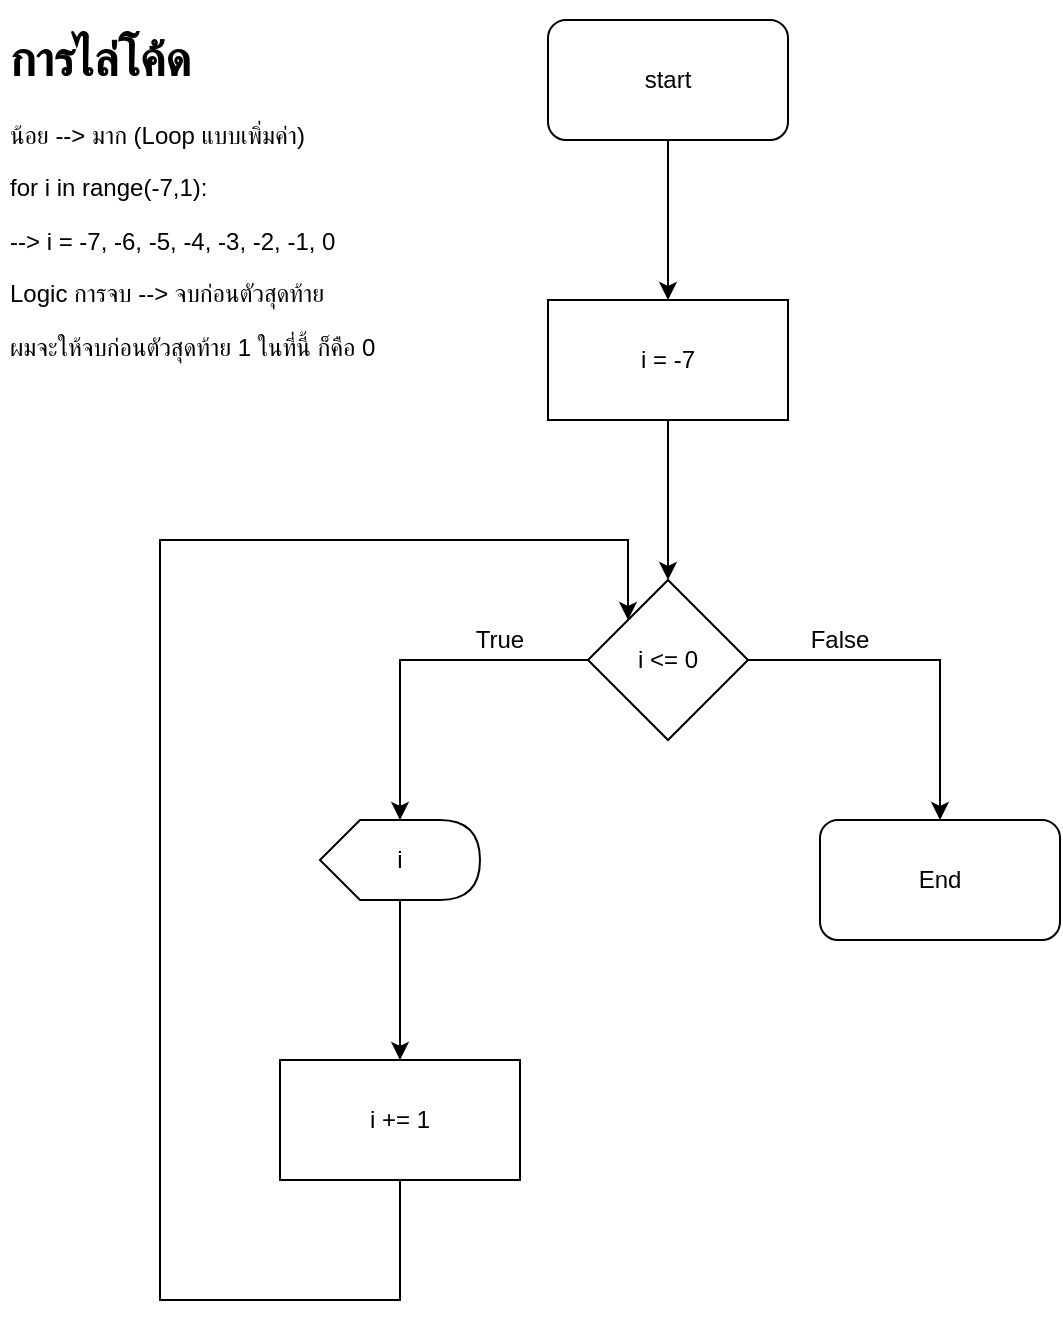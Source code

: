 <mxfile>
    <diagram id="Z4oa8kjqPLqPlQ7jrRTI" name="Page-1">
        <mxGraphModel dx="774" dy="491" grid="1" gridSize="10" guides="1" tooltips="1" connect="1" arrows="1" fold="1" page="1" pageScale="1" pageWidth="827" pageHeight="1169" math="0" shadow="0">
            <root>
                <mxCell id="0"/>
                <mxCell id="1" parent="0"/>
                <mxCell id="21" style="edgeStyle=orthogonalEdgeStyle;rounded=0;orthogonalLoop=1;jettySize=auto;html=1;" parent="1" source="19" target="20" edge="1">
                    <mxGeometry relative="1" as="geometry"/>
                </mxCell>
                <mxCell id="19" value="start" style="rounded=1;whiteSpace=wrap;html=1;" parent="1" vertex="1">
                    <mxGeometry x="354" y="40" width="120" height="60" as="geometry"/>
                </mxCell>
                <mxCell id="23" style="edgeStyle=orthogonalEdgeStyle;rounded=0;orthogonalLoop=1;jettySize=auto;html=1;" parent="1" source="20" target="22" edge="1">
                    <mxGeometry relative="1" as="geometry"/>
                </mxCell>
                <mxCell id="20" value="i = -7" style="rounded=0;whiteSpace=wrap;html=1;" parent="1" vertex="1">
                    <mxGeometry x="354" y="180" width="120" height="60" as="geometry"/>
                </mxCell>
                <mxCell id="25" style="edgeStyle=orthogonalEdgeStyle;rounded=0;orthogonalLoop=1;jettySize=auto;html=1;" parent="1" source="22" target="24" edge="1">
                    <mxGeometry relative="1" as="geometry"/>
                </mxCell>
                <mxCell id="32" style="edgeStyle=orthogonalEdgeStyle;rounded=0;orthogonalLoop=1;jettySize=auto;html=1;entryX=0.5;entryY=0;entryDx=0;entryDy=0;" parent="1" source="22" target="31" edge="1">
                    <mxGeometry relative="1" as="geometry"/>
                </mxCell>
                <mxCell id="22" value="i &amp;lt;= 0" style="rhombus;whiteSpace=wrap;html=1;" parent="1" vertex="1">
                    <mxGeometry x="374" y="320" width="80" height="80" as="geometry"/>
                </mxCell>
                <mxCell id="27" style="edgeStyle=orthogonalEdgeStyle;rounded=0;orthogonalLoop=1;jettySize=auto;html=1;" parent="1" source="24" target="26" edge="1">
                    <mxGeometry relative="1" as="geometry"/>
                </mxCell>
                <mxCell id="24" value="i" style="shape=display;whiteSpace=wrap;html=1;" parent="1" vertex="1">
                    <mxGeometry x="240" y="440" width="80" height="40" as="geometry"/>
                </mxCell>
                <mxCell id="26" value="i += 1" style="rounded=0;whiteSpace=wrap;html=1;" parent="1" vertex="1">
                    <mxGeometry x="220" y="560" width="120" height="60" as="geometry"/>
                </mxCell>
                <mxCell id="29" style="edgeStyle=orthogonalEdgeStyle;rounded=0;orthogonalLoop=1;jettySize=auto;html=1;entryX=0;entryY=0;entryDx=0;entryDy=0;" parent="1" source="26" target="22" edge="1">
                    <mxGeometry relative="1" as="geometry">
                        <mxPoint x="280.029" y="620" as="sourcePoint"/>
                        <mxPoint x="394" y="340" as="targetPoint"/>
                        <Array as="points">
                            <mxPoint x="280" y="680"/>
                            <mxPoint x="160" y="680"/>
                            <mxPoint x="160" y="300"/>
                            <mxPoint x="394" y="300"/>
                        </Array>
                    </mxGeometry>
                </mxCell>
                <mxCell id="31" value="End" style="rounded=1;whiteSpace=wrap;html=1;" parent="1" vertex="1">
                    <mxGeometry x="490" y="440" width="120" height="60" as="geometry"/>
                </mxCell>
                <mxCell id="33" value="True" style="text;html=1;strokeColor=none;fillColor=none;align=center;verticalAlign=middle;whiteSpace=wrap;rounded=0;" parent="1" vertex="1">
                    <mxGeometry x="310" y="340" width="40" height="20" as="geometry"/>
                </mxCell>
                <mxCell id="34" value="False" style="text;html=1;strokeColor=none;fillColor=none;align=center;verticalAlign=middle;whiteSpace=wrap;rounded=0;" parent="1" vertex="1">
                    <mxGeometry x="480" y="340" width="40" height="20" as="geometry"/>
                </mxCell>
                <mxCell id="35" value="&lt;h1&gt;การไล่โค้ด&lt;/h1&gt;&lt;p&gt;น้อย --&amp;gt; มาก (Loop แบบเพิ่มค่า)&lt;br&gt;&lt;/p&gt;&lt;p&gt;for i in range(-7,1):&lt;/p&gt;&lt;p&gt;--&amp;gt; i = -7, -6, -5, -4, -3, -2, -1, 0&lt;/p&gt;&lt;p&gt;Logic การจบ --&amp;gt; จบก่อนตัวสุดท้าย&lt;br&gt;&lt;/p&gt;&lt;p&gt;ผมจะให้จบก่อนตัวสุดท้าย 1 ในที่นี้ ก็คือ 0&lt;br&gt;&lt;/p&gt;" style="text;html=1;strokeColor=none;fillColor=none;spacing=5;spacingTop=-20;whiteSpace=wrap;overflow=hidden;rounded=0;" parent="1" vertex="1">
                    <mxGeometry x="80" y="40" width="250" height="180" as="geometry"/>
                </mxCell>
            </root>
        </mxGraphModel>
    </diagram>
</mxfile>
